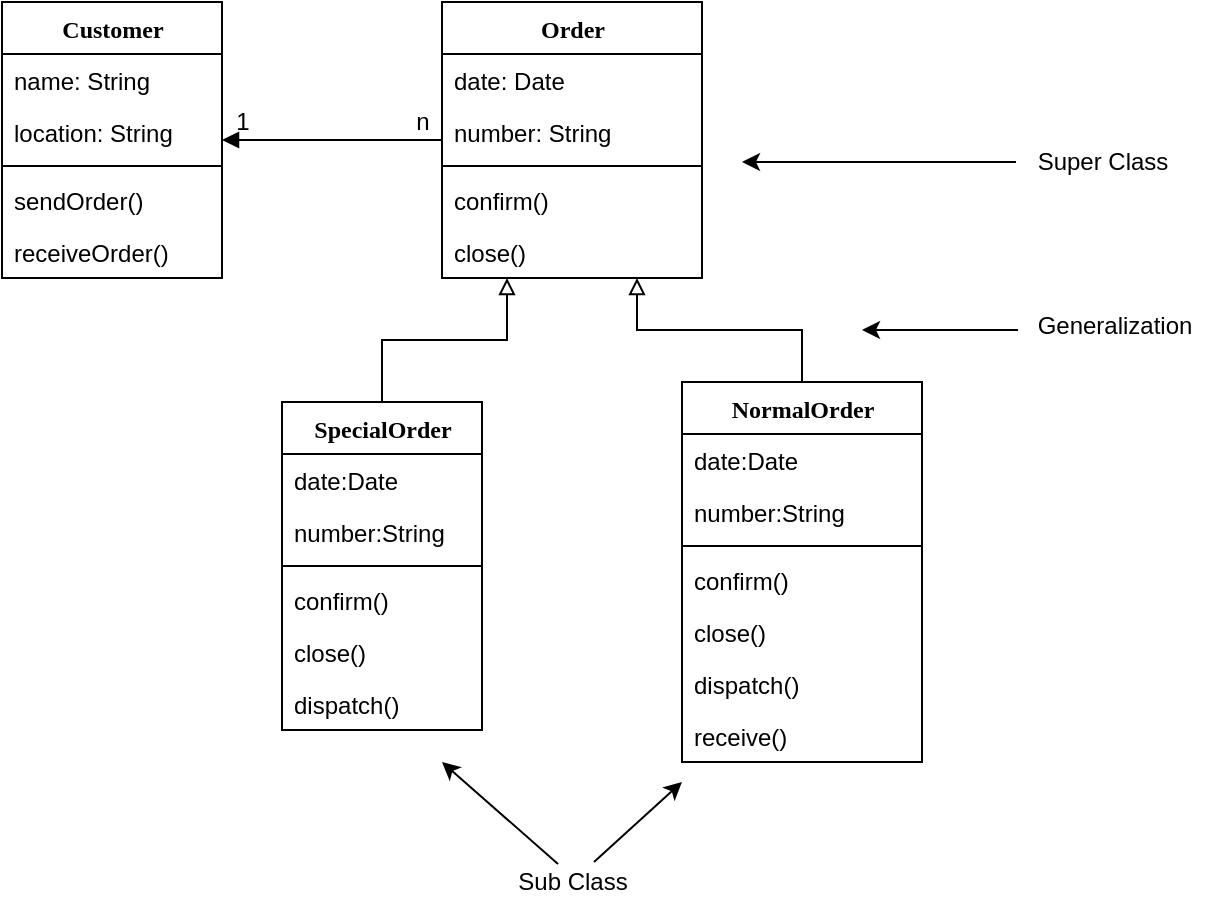 <mxfile version="12.9.12" type="google"><diagram name="Page-1" id="9f46799a-70d6-7492-0946-bef42562c5a5"><mxGraphModel dx="868" dy="516" grid="1" gridSize="10" guides="1" tooltips="1" connect="1" arrows="1" fold="1" page="1" pageScale="1" pageWidth="1100" pageHeight="850" background="#ffffff" math="0" shadow="0"><root><mxCell id="0"/><mxCell id="1" parent="0"/><mxCell id="7xv5e7PEq0fSmhp2Gqmv-20" style="edgeStyle=orthogonalEdgeStyle;rounded=0;orthogonalLoop=1;jettySize=auto;html=1;exitX=0.5;exitY=0;exitDx=0;exitDy=0;entryX=0.75;entryY=1;entryDx=0;entryDy=0;startArrow=none;startFill=0;endArrow=block;endFill=0;strokeWidth=1;strokeColor=#000000;" edge="1" parent="1" source="78961159f06e98e8-69" target="78961159f06e98e8-30"><mxGeometry relative="1" as="geometry"/></mxCell><mxCell id="7xv5e7PEq0fSmhp2Gqmv-16" style="edgeStyle=orthogonalEdgeStyle;rounded=0;orthogonalLoop=1;jettySize=auto;html=1;entryX=0.25;entryY=1;entryDx=0;entryDy=0;exitX=0.5;exitY=0;exitDx=0;exitDy=0;endArrow=block;endFill=0;" edge="1" parent="1" source="78961159f06e98e8-56" target="78961159f06e98e8-30"><mxGeometry relative="1" as="geometry"/></mxCell><mxCell id="7xv5e7PEq0fSmhp2Gqmv-15" style="edgeStyle=orthogonalEdgeStyle;rounded=0;orthogonalLoop=1;jettySize=auto;html=1;entryX=1;entryY=0.5;entryDx=0;entryDy=0;endArrow=block;endFill=1;" edge="1" parent="1" source="78961159f06e98e8-30" target="78961159f06e98e8-17"><mxGeometry relative="1" as="geometry"/></mxCell><mxCell id="78961159f06e98e8-30" value="Order" style="swimlane;html=1;fontStyle=1;align=center;verticalAlign=top;childLayout=stackLayout;horizontal=1;startSize=26;horizontalStack=0;resizeParent=1;resizeLast=0;collapsible=1;marginBottom=0;swimlaneFillColor=#ffffff;rounded=0;shadow=0;comic=0;labelBackgroundColor=none;strokeWidth=1;fillColor=none;fontFamily=Verdana;fontSize=12" parent="1" vertex="1"><mxGeometry x="420" y="160" width="130" height="138" as="geometry"/></mxCell><mxCell id="78961159f06e98e8-31" value="date: Date" style="text;html=1;strokeColor=none;fillColor=none;align=left;verticalAlign=top;spacingLeft=4;spacingRight=4;whiteSpace=wrap;overflow=hidden;rotatable=0;points=[[0,0.5],[1,0.5]];portConstraint=eastwest;connectable=0;" parent="78961159f06e98e8-30" vertex="1"><mxGeometry y="26" width="130" height="26" as="geometry"/></mxCell><mxCell id="78961159f06e98e8-32" value="number: String" style="text;html=1;strokeColor=none;fillColor=none;align=left;verticalAlign=top;spacingLeft=4;spacingRight=4;whiteSpace=wrap;overflow=hidden;rotatable=0;points=[[0,0.5],[1,0.5]];portConstraint=eastwest;connectable=0;" parent="78961159f06e98e8-30" vertex="1"><mxGeometry y="52" width="130" height="26" as="geometry"/></mxCell><mxCell id="78961159f06e98e8-38" value="" style="line;html=1;strokeWidth=1;fillColor=none;align=left;verticalAlign=middle;spacingTop=-1;spacingLeft=3;spacingRight=3;rotatable=0;labelPosition=right;points=[];portConstraint=eastwest;" parent="78961159f06e98e8-30" vertex="1"><mxGeometry y="78" width="130" height="8" as="geometry"/></mxCell><mxCell id="78961159f06e98e8-39" value="confirm()" style="text;html=1;strokeColor=none;fillColor=none;align=left;verticalAlign=top;spacingLeft=4;spacingRight=4;whiteSpace=wrap;overflow=hidden;rotatable=0;points=[[0,0.5],[1,0.5]];portConstraint=eastwest;connectable=0;" parent="78961159f06e98e8-30" vertex="1"><mxGeometry y="86" width="130" height="26" as="geometry"/></mxCell><mxCell id="78961159f06e98e8-40" value="close()" style="text;html=1;strokeColor=none;fillColor=none;align=left;verticalAlign=top;spacingLeft=4;spacingRight=4;whiteSpace=wrap;overflow=hidden;rotatable=0;points=[[0,0.5],[1,0.5]];portConstraint=eastwest;connectable=0;" parent="78961159f06e98e8-30" vertex="1"><mxGeometry y="112" width="130" height="26" as="geometry"/></mxCell><mxCell id="7xv5e7PEq0fSmhp2Gqmv-17" value="n" style="text;html=1;align=center;verticalAlign=middle;resizable=0;points=[];autosize=1;" vertex="1" parent="1"><mxGeometry x="400" y="210" width="20" height="20" as="geometry"/></mxCell><mxCell id="7xv5e7PEq0fSmhp2Gqmv-18" value="1" style="text;html=1;align=center;verticalAlign=middle;resizable=0;points=[];autosize=1;" vertex="1" parent="1"><mxGeometry x="310" y="210" width="20" height="20" as="geometry"/></mxCell><mxCell id="78961159f06e98e8-17" value="Customer" style="swimlane;html=1;fontStyle=1;align=center;verticalAlign=top;childLayout=stackLayout;horizontal=1;startSize=26;horizontalStack=0;resizeParent=1;resizeLast=0;collapsible=1;marginBottom=0;swimlaneFillColor=#ffffff;rounded=0;shadow=0;comic=0;labelBackgroundColor=none;strokeWidth=1;fillColor=none;fontFamily=Verdana;fontSize=12" parent="1" vertex="1"><mxGeometry x="200" y="160" width="110" height="138" as="geometry"/></mxCell><mxCell id="78961159f06e98e8-21" value="name: String" style="text;html=1;strokeColor=none;fillColor=none;align=left;verticalAlign=top;spacingLeft=4;spacingRight=4;whiteSpace=wrap;overflow=hidden;rotatable=0;points=[[0,0.5],[1,0.5]];portConstraint=eastwest;connectable=0;" parent="78961159f06e98e8-17" vertex="1"><mxGeometry y="26" width="110" height="26" as="geometry"/></mxCell><mxCell id="78961159f06e98e8-23" value="location: String" style="text;html=1;strokeColor=none;fillColor=none;align=left;verticalAlign=top;spacingLeft=4;spacingRight=4;whiteSpace=wrap;overflow=hidden;rotatable=0;points=[[0,0.5],[1,0.5]];portConstraint=eastwest;connectable=0;" parent="78961159f06e98e8-17" vertex="1"><mxGeometry y="52" width="110" height="26" as="geometry"/></mxCell><mxCell id="78961159f06e98e8-19" value="" style="line;html=1;strokeWidth=1;fillColor=none;align=left;verticalAlign=middle;spacingTop=-1;spacingLeft=3;spacingRight=3;rotatable=0;labelPosition=right;points=[];portConstraint=eastwest;" parent="78961159f06e98e8-17" vertex="1"><mxGeometry y="78" width="110" height="8" as="geometry"/></mxCell><mxCell id="78961159f06e98e8-20" value="sendOrder()" style="text;html=1;strokeColor=none;fillColor=none;align=left;verticalAlign=top;spacingLeft=4;spacingRight=4;whiteSpace=wrap;overflow=hidden;rotatable=0;points=[[0,0.5],[1,0.5]];portConstraint=eastwest;connectable=0;" parent="78961159f06e98e8-17" vertex="1"><mxGeometry y="86" width="110" height="26" as="geometry"/></mxCell><mxCell id="78961159f06e98e8-27" value="receiveOrder()" style="text;html=1;strokeColor=none;fillColor=none;align=left;verticalAlign=top;spacingLeft=4;spacingRight=4;whiteSpace=wrap;overflow=hidden;rotatable=0;points=[[0,0.5],[1,0.5]];portConstraint=eastwest;connectable=0;" parent="78961159f06e98e8-17" vertex="1"><mxGeometry y="112" width="110" height="26" as="geometry"/></mxCell><mxCell id="78961159f06e98e8-69" value="NormalOrder" style="swimlane;html=1;fontStyle=1;align=center;verticalAlign=top;childLayout=stackLayout;horizontal=1;startSize=26;horizontalStack=0;resizeParent=1;resizeLast=0;collapsible=1;marginBottom=0;swimlaneFillColor=#ffffff;rounded=0;shadow=0;comic=0;labelBackgroundColor=none;strokeWidth=1;fillColor=none;fontFamily=Verdana;fontSize=12" parent="1" vertex="1"><mxGeometry x="540" y="350" width="120" height="190" as="geometry"/></mxCell><mxCell id="78961159f06e98e8-70" value="date:Date" style="text;html=1;strokeColor=none;fillColor=none;align=left;verticalAlign=top;spacingLeft=4;spacingRight=4;whiteSpace=wrap;overflow=hidden;rotatable=0;points=[[0,0.5],[1,0.5]];portConstraint=eastwest;connectable=0;" parent="78961159f06e98e8-69" vertex="1"><mxGeometry y="26" width="120" height="26" as="geometry"/></mxCell><mxCell id="78961159f06e98e8-71" value="number:String" style="text;html=1;strokeColor=none;fillColor=none;align=left;verticalAlign=top;spacingLeft=4;spacingRight=4;whiteSpace=wrap;overflow=hidden;rotatable=0;points=[[0,0.5],[1,0.5]];portConstraint=eastwest;connectable=0;" parent="78961159f06e98e8-69" vertex="1"><mxGeometry y="52" width="120" height="26" as="geometry"/></mxCell><mxCell id="78961159f06e98e8-77" value="" style="line;html=1;strokeWidth=1;fillColor=none;align=left;verticalAlign=middle;spacingTop=-1;spacingLeft=3;spacingRight=3;rotatable=0;labelPosition=right;points=[];portConstraint=eastwest;" parent="78961159f06e98e8-69" vertex="1"><mxGeometry y="78" width="120" height="8" as="geometry"/></mxCell><mxCell id="78961159f06e98e8-78" value="confirm()" style="text;html=1;strokeColor=none;fillColor=none;align=left;verticalAlign=top;spacingLeft=4;spacingRight=4;whiteSpace=wrap;overflow=hidden;rotatable=0;points=[[0,0.5],[1,0.5]];portConstraint=eastwest;connectable=0;" parent="78961159f06e98e8-69" vertex="1"><mxGeometry y="86" width="120" height="26" as="geometry"/></mxCell><mxCell id="78961159f06e98e8-79" value="close()" style="text;html=1;strokeColor=none;fillColor=none;align=left;verticalAlign=top;spacingLeft=4;spacingRight=4;whiteSpace=wrap;overflow=hidden;rotatable=0;points=[[0,0.5],[1,0.5]];portConstraint=eastwest;connectable=0;" parent="78961159f06e98e8-69" vertex="1"><mxGeometry y="112" width="120" height="26" as="geometry"/></mxCell><mxCell id="78961159f06e98e8-80" value="dispatch()" style="text;html=1;strokeColor=none;fillColor=none;align=left;verticalAlign=top;spacingLeft=4;spacingRight=4;whiteSpace=wrap;overflow=hidden;rotatable=0;points=[[0,0.5],[1,0.5]];portConstraint=eastwest;connectable=0;" parent="78961159f06e98e8-69" vertex="1"><mxGeometry y="138" width="120" height="26" as="geometry"/></mxCell><mxCell id="7xv5e7PEq0fSmhp2Gqmv-1" value="receive()" style="text;html=1;strokeColor=none;fillColor=none;align=left;verticalAlign=top;spacingLeft=4;spacingRight=4;whiteSpace=wrap;overflow=hidden;rotatable=0;points=[[0,0.5],[1,0.5]];portConstraint=eastwest;connectable=0;" vertex="1" parent="78961159f06e98e8-69"><mxGeometry y="164" width="120" height="26" as="geometry"/></mxCell><mxCell id="78961159f06e98e8-56" value="SpecialOrder" style="swimlane;html=1;fontStyle=1;align=center;verticalAlign=top;childLayout=stackLayout;horizontal=1;startSize=26;horizontalStack=0;resizeParent=1;resizeLast=0;collapsible=1;marginBottom=0;swimlaneFillColor=#ffffff;rounded=0;shadow=0;comic=0;labelBackgroundColor=none;strokeWidth=1;fillColor=none;fontFamily=Verdana;fontSize=12" parent="1" vertex="1"><mxGeometry x="340" y="360" width="100" height="164" as="geometry"/></mxCell><mxCell id="78961159f06e98e8-57" value="date:Date" style="text;html=1;strokeColor=none;fillColor=none;align=left;verticalAlign=top;spacingLeft=4;spacingRight=4;whiteSpace=wrap;overflow=hidden;rotatable=0;points=[[0,0.5],[1,0.5]];portConstraint=eastwest;connectable=0;" parent="78961159f06e98e8-56" vertex="1"><mxGeometry y="26" width="100" height="26" as="geometry"/></mxCell><mxCell id="78961159f06e98e8-58" value="number:String" style="text;html=1;strokeColor=none;fillColor=none;align=left;verticalAlign=top;spacingLeft=4;spacingRight=4;whiteSpace=wrap;overflow=hidden;rotatable=0;points=[[0,0.5],[1,0.5]];portConstraint=eastwest;connectable=0;" parent="78961159f06e98e8-56" vertex="1"><mxGeometry y="52" width="100" height="26" as="geometry"/></mxCell><mxCell id="78961159f06e98e8-64" value="" style="line;html=1;strokeWidth=1;fillColor=none;align=left;verticalAlign=middle;spacingTop=-1;spacingLeft=3;spacingRight=3;rotatable=0;labelPosition=right;points=[];portConstraint=eastwest;" parent="78961159f06e98e8-56" vertex="1"><mxGeometry y="78" width="100" height="8" as="geometry"/></mxCell><mxCell id="78961159f06e98e8-65" value="confirm()" style="text;html=1;strokeColor=none;fillColor=none;align=left;verticalAlign=top;spacingLeft=4;spacingRight=4;whiteSpace=wrap;overflow=hidden;rotatable=0;points=[[0,0.5],[1,0.5]];portConstraint=eastwest;connectable=0;" parent="78961159f06e98e8-56" vertex="1"><mxGeometry y="86" width="100" height="26" as="geometry"/></mxCell><mxCell id="78961159f06e98e8-66" value="close()" style="text;html=1;strokeColor=none;fillColor=none;align=left;verticalAlign=top;spacingLeft=4;spacingRight=4;whiteSpace=wrap;overflow=hidden;rotatable=0;points=[[0,0.5],[1,0.5]];portConstraint=eastwest;connectable=0;" parent="78961159f06e98e8-56" vertex="1"><mxGeometry y="112" width="100" height="26" as="geometry"/></mxCell><mxCell id="78961159f06e98e8-68" value="dispatch()" style="text;html=1;strokeColor=none;fillColor=none;align=left;verticalAlign=top;spacingLeft=4;spacingRight=4;whiteSpace=wrap;overflow=hidden;rotatable=0;points=[[0,0.5],[1,0.5]];portConstraint=eastwest;connectable=0;" parent="78961159f06e98e8-56" vertex="1"><mxGeometry y="138" width="100" height="26" as="geometry"/></mxCell><mxCell id="7xv5e7PEq0fSmhp2Gqmv-22" value="" style="endArrow=classic;html=1;strokeColor=#000000;strokeWidth=1;" edge="1" parent="1"><mxGeometry width="50" height="50" relative="1" as="geometry"><mxPoint x="707" y="240" as="sourcePoint"/><mxPoint x="570" y="240" as="targetPoint"/><Array as="points"/></mxGeometry></mxCell><mxCell id="7xv5e7PEq0fSmhp2Gqmv-23" value="Super Class" style="text;html=1;align=center;verticalAlign=middle;resizable=0;points=[];autosize=1;imageAspect=0;" vertex="1" parent="1"><mxGeometry x="710" y="230" width="80" height="20" as="geometry"/></mxCell><mxCell id="7xv5e7PEq0fSmhp2Gqmv-24" value="Generalization" style="text;html=1;align=center;verticalAlign=middle;resizable=0;points=[];autosize=1;" vertex="1" parent="1"><mxGeometry x="711" y="312" width="90" height="20" as="geometry"/></mxCell><mxCell id="7xv5e7PEq0fSmhp2Gqmv-25" value="Sub Class" style="text;html=1;align=center;verticalAlign=middle;resizable=0;points=[];autosize=1;" vertex="1" parent="1"><mxGeometry x="450" y="590" width="70" height="20" as="geometry"/></mxCell><mxCell id="7xv5e7PEq0fSmhp2Gqmv-26" value="" style="endArrow=classic;html=1;strokeColor=#000000;strokeWidth=1;exitX=-0.033;exitY=0.6;exitDx=0;exitDy=0;exitPerimeter=0;" edge="1" parent="1" source="7xv5e7PEq0fSmhp2Gqmv-24"><mxGeometry width="50" height="50" relative="1" as="geometry"><mxPoint x="460" y="400" as="sourcePoint"/><mxPoint x="630" y="324" as="targetPoint"/></mxGeometry></mxCell><mxCell id="7xv5e7PEq0fSmhp2Gqmv-27" value="" style="endArrow=classic;html=1;strokeColor=#000000;strokeWidth=1;exitX=0.4;exitY=0.05;exitDx=0;exitDy=0;exitPerimeter=0;" edge="1" parent="1" source="7xv5e7PEq0fSmhp2Gqmv-25"><mxGeometry width="50" height="50" relative="1" as="geometry"><mxPoint x="470" y="590" as="sourcePoint"/><mxPoint x="420" y="540" as="targetPoint"/></mxGeometry></mxCell><mxCell id="7xv5e7PEq0fSmhp2Gqmv-28" value="" style="endArrow=classic;html=1;strokeColor=#000000;strokeWidth=1;" edge="1" parent="1" source="7xv5e7PEq0fSmhp2Gqmv-25"><mxGeometry width="50" height="50" relative="1" as="geometry"><mxPoint x="460" y="400" as="sourcePoint"/><mxPoint x="540" y="550" as="targetPoint"/></mxGeometry></mxCell></root></mxGraphModel></diagram></mxfile>